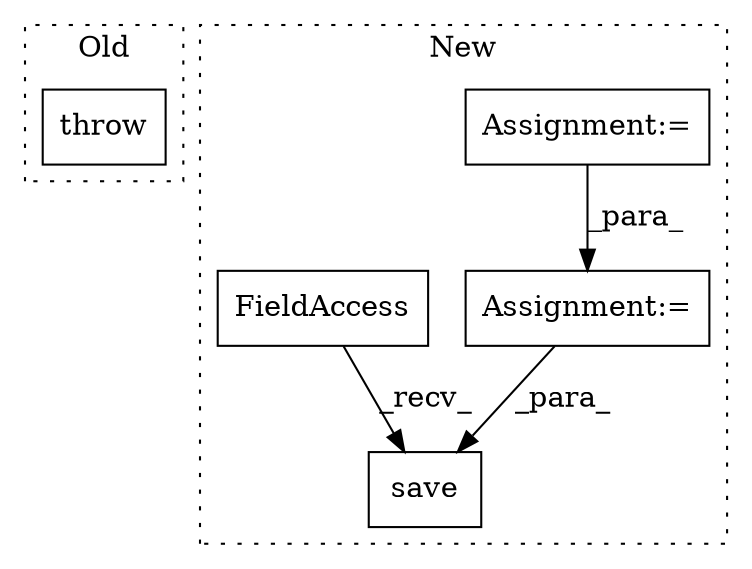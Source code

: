 digraph G {
subgraph cluster0 {
1 [label="throw" a="53" s="4196" l="6" shape="box"];
label = "Old";
style="dotted";
}
subgraph cluster1 {
2 [label="save" a="32" s="5136,5179" l="5,1" shape="box"];
3 [label="Assignment:=" a="7" s="4599" l="5" shape="box"];
4 [label="FieldAccess" a="22" s="5126" l="9" shape="box"];
5 [label="Assignment:=" a="7" s="4672" l="1" shape="box"];
label = "New";
style="dotted";
}
3 -> 5 [label="_para_"];
4 -> 2 [label="_recv_"];
5 -> 2 [label="_para_"];
}